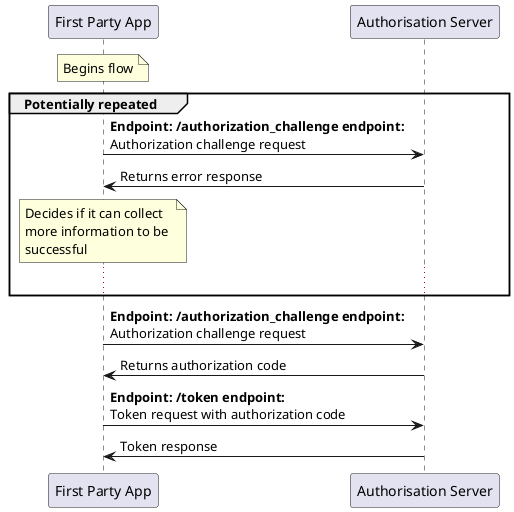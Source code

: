 @startuml

participant "First Party App" as first_party_app
participant "Authorisation Server" as authorisation_server

note over first_party_app: Begins flow
group Potentially repeated
    first_party_app -> authorisation_server: **Endpoint: /authorization_challenge endpoint:** \nAuthorization challenge request
    authorisation_server -> first_party_app: Returns error response
    note over first_party_app: Decides if it can collect \nmore information to be \nsuccessful
    ...
end
first_party_app -> authorisation_server: **Endpoint: /authorization_challenge endpoint:** \nAuthorization challenge request
authorisation_server -> first_party_app: Returns authorization code
first_party_app -> authorisation_server: **Endpoint: /token endpoint:** \nToken request with authorization code
authorisation_server -> first_party_app: Token response

@enduml
